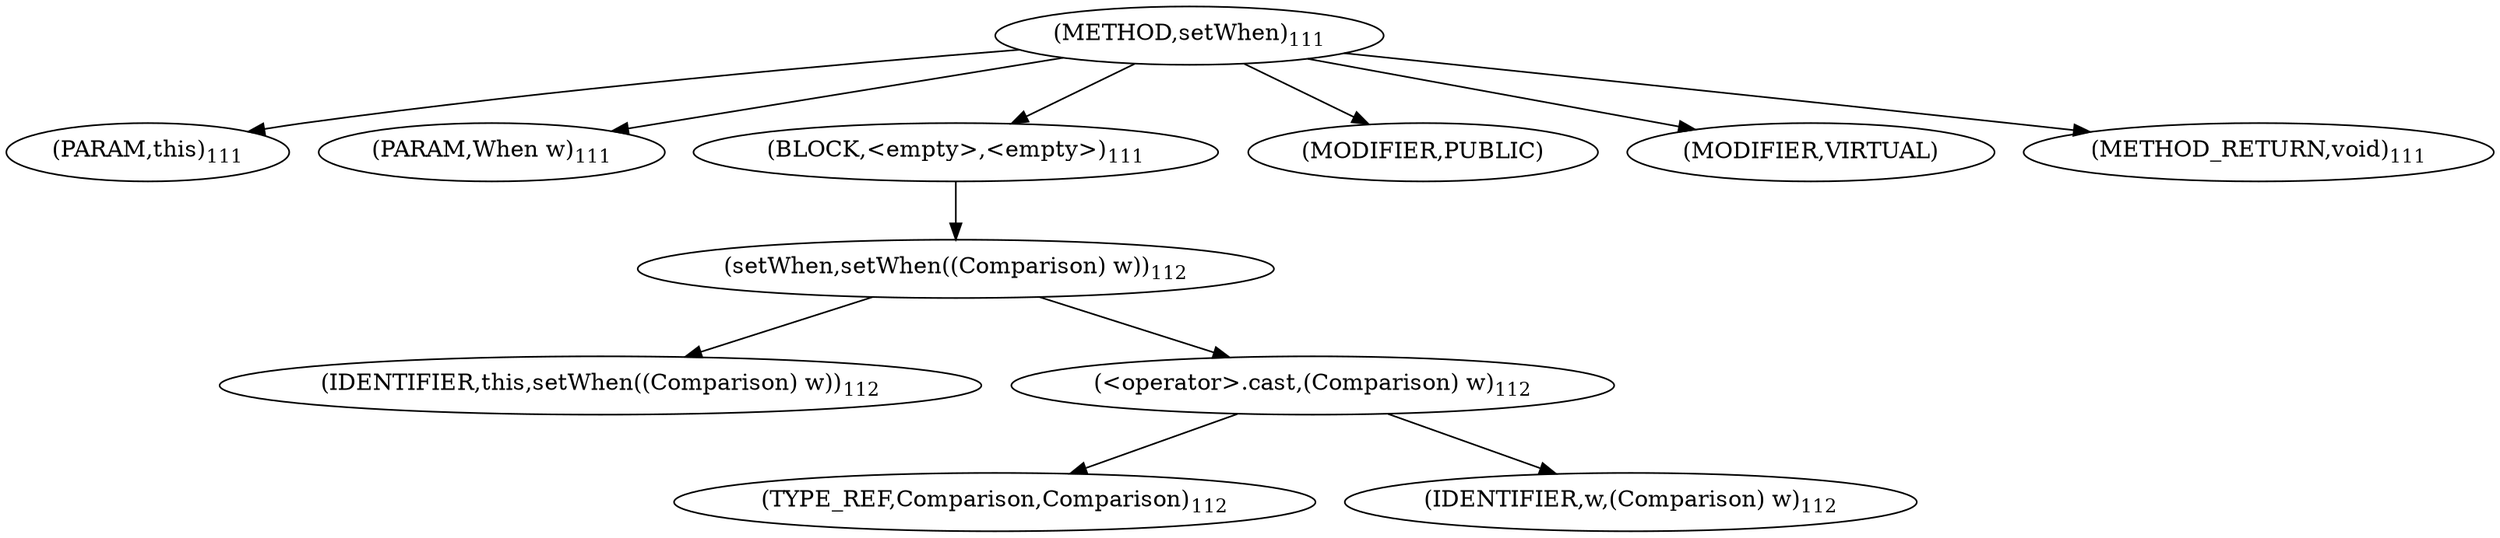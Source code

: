 digraph "setWhen" {  
"265" [label = <(METHOD,setWhen)<SUB>111</SUB>> ]
"10" [label = <(PARAM,this)<SUB>111</SUB>> ]
"266" [label = <(PARAM,When w)<SUB>111</SUB>> ]
"267" [label = <(BLOCK,&lt;empty&gt;,&lt;empty&gt;)<SUB>111</SUB>> ]
"268" [label = <(setWhen,setWhen((Comparison) w))<SUB>112</SUB>> ]
"9" [label = <(IDENTIFIER,this,setWhen((Comparison) w))<SUB>112</SUB>> ]
"269" [label = <(&lt;operator&gt;.cast,(Comparison) w)<SUB>112</SUB>> ]
"270" [label = <(TYPE_REF,Comparison,Comparison)<SUB>112</SUB>> ]
"271" [label = <(IDENTIFIER,w,(Comparison) w)<SUB>112</SUB>> ]
"272" [label = <(MODIFIER,PUBLIC)> ]
"273" [label = <(MODIFIER,VIRTUAL)> ]
"274" [label = <(METHOD_RETURN,void)<SUB>111</SUB>> ]
  "265" -> "10" 
  "265" -> "266" 
  "265" -> "267" 
  "265" -> "272" 
  "265" -> "273" 
  "265" -> "274" 
  "267" -> "268" 
  "268" -> "9" 
  "268" -> "269" 
  "269" -> "270" 
  "269" -> "271" 
}
